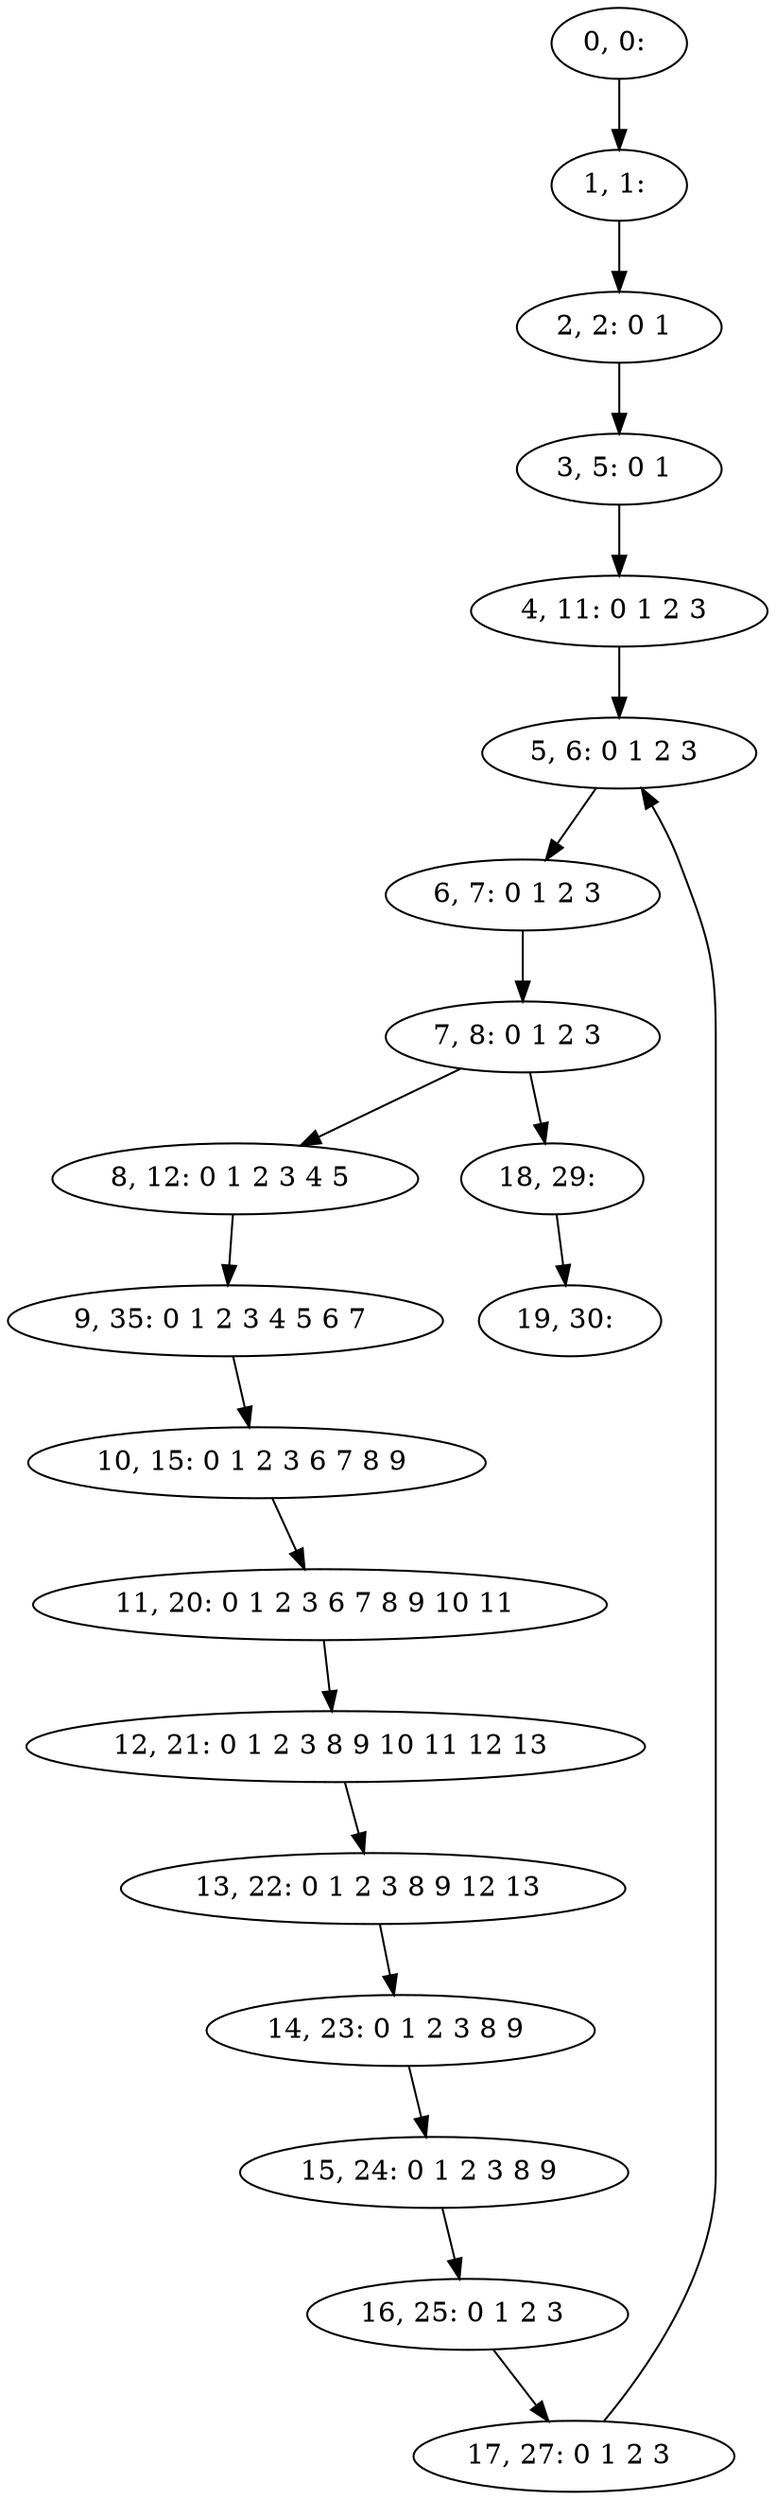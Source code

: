 digraph G {
0[label="0, 0: "];
1[label="1, 1: "];
2[label="2, 2: 0 1 "];
3[label="3, 5: 0 1 "];
4[label="4, 11: 0 1 2 3 "];
5[label="5, 6: 0 1 2 3 "];
6[label="6, 7: 0 1 2 3 "];
7[label="7, 8: 0 1 2 3 "];
8[label="8, 12: 0 1 2 3 4 5 "];
9[label="9, 35: 0 1 2 3 4 5 6 7 "];
10[label="10, 15: 0 1 2 3 6 7 8 9 "];
11[label="11, 20: 0 1 2 3 6 7 8 9 10 11 "];
12[label="12, 21: 0 1 2 3 8 9 10 11 12 13 "];
13[label="13, 22: 0 1 2 3 8 9 12 13 "];
14[label="14, 23: 0 1 2 3 8 9 "];
15[label="15, 24: 0 1 2 3 8 9 "];
16[label="16, 25: 0 1 2 3 "];
17[label="17, 27: 0 1 2 3 "];
18[label="18, 29: "];
19[label="19, 30: "];
0->1 ;
1->2 ;
2->3 ;
3->4 ;
4->5 ;
5->6 ;
6->7 ;
7->8 ;
7->18 ;
8->9 ;
9->10 ;
10->11 ;
11->12 ;
12->13 ;
13->14 ;
14->15 ;
15->16 ;
16->17 ;
17->5 ;
18->19 ;
}
